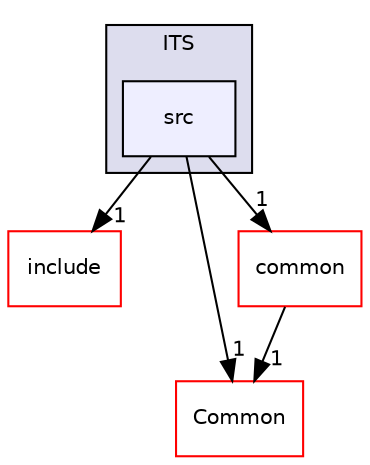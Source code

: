 digraph "/home/travis/build/AliceO2Group/AliceO2/DataFormats/Detectors/ITSMFT/ITS/src" {
  bgcolor=transparent;
  compound=true
  node [ fontsize="10", fontname="Helvetica"];
  edge [ labelfontsize="10", labelfontname="Helvetica"];
  subgraph clusterdir_279659ddc9854b304a1ef4f4a176eeda {
    graph [ bgcolor="#ddddee", pencolor="black", label="ITS" fontname="Helvetica", fontsize="10", URL="dir_279659ddc9854b304a1ef4f4a176eeda.html"]
  dir_0e7baa5a10cb3dfe8ef13a8eaffd94fb [shape=box, label="src", style="filled", fillcolor="#eeeeff", pencolor="black", URL="dir_0e7baa5a10cb3dfe8ef13a8eaffd94fb.html"];
  }
  dir_2670cea8fab64371920b2f1ad7e45a63 [shape=box label="include" color="red" URL="dir_2670cea8fab64371920b2f1ad7e45a63.html"];
  dir_4ab6b4cc6a7edbff49100e9123df213f [shape=box label="Common" color="red" URL="dir_4ab6b4cc6a7edbff49100e9123df213f.html"];
  dir_a24d6d0829ce59989bf769e9c553cbcc [shape=box label="common" color="red" URL="dir_a24d6d0829ce59989bf769e9c553cbcc.html"];
  dir_0e7baa5a10cb3dfe8ef13a8eaffd94fb->dir_2670cea8fab64371920b2f1ad7e45a63 [headlabel="1", labeldistance=1.5 headhref="dir_000226_000224.html"];
  dir_0e7baa5a10cb3dfe8ef13a8eaffd94fb->dir_4ab6b4cc6a7edbff49100e9123df213f [headlabel="1", labeldistance=1.5 headhref="dir_000226_000027.html"];
  dir_0e7baa5a10cb3dfe8ef13a8eaffd94fb->dir_a24d6d0829ce59989bf769e9c553cbcc [headlabel="1", labeldistance=1.5 headhref="dir_000226_000099.html"];
  dir_a24d6d0829ce59989bf769e9c553cbcc->dir_4ab6b4cc6a7edbff49100e9123df213f [headlabel="1", labeldistance=1.5 headhref="dir_000099_000027.html"];
}
